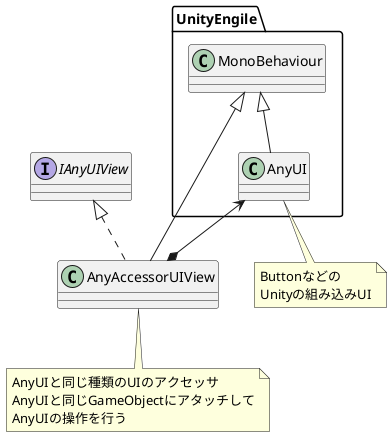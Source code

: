 @startuml ui_class

class UnityEngile.MonoBehaviour
class UnityEngile.AnyUI
note bottom
  Buttonなどの
  Unityの組み込みUI
endnote

interface IAnyUIView
class AnyAccessorUIView
note bottom
  AnyUIと同じ種類のUIのアクセッサ
  AnyUIと同じGameObjectにアタッチして
  AnyUIの操作を行う
endnote

UnityEngile.MonoBehaviour <|-- UnityEngile.AnyUI
UnityEngile.MonoBehaviour <|-- AnyAccessorUIView
IAnyUIView <|.. AnyAccessorUIView
UnityEngile.AnyUI <--* AnyAccessorUIView

@enduml